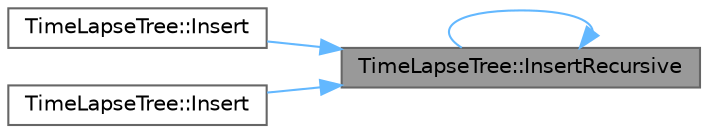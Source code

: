 digraph "TimeLapseTree::InsertRecursive"
{
 // LATEX_PDF_SIZE
  bgcolor="transparent";
  edge [fontname=Helvetica,fontsize=10,labelfontname=Helvetica,labelfontsize=10];
  node [fontname=Helvetica,fontsize=10,shape=box,height=0.2,width=0.4];
  rankdir="RL";
  Node1 [id="Node000001",label="TimeLapseTree::InsertRecursive",height=0.2,width=0.4,color="gray40", fillcolor="grey60", style="filled", fontcolor="black",tooltip=" "];
  Node1 -> Node2 [id="edge1_Node000001_Node000002",dir="back",color="steelblue1",style="solid",tooltip=" "];
  Node2 [id="Node000002",label="TimeLapseTree::Insert",height=0.2,width=0.4,color="grey40", fillcolor="white", style="filled",URL="$class_time_lapse_tree.html#ac9ffc15915f0e5ccd692a11d7bebd34d",tooltip=" "];
  Node1 -> Node3 [id="edge2_Node000001_Node000003",dir="back",color="steelblue1",style="solid",tooltip=" "];
  Node3 [id="Node000003",label="TimeLapseTree::Insert",height=0.2,width=0.4,color="grey40", fillcolor="white", style="filled",URL="$class_time_lapse_tree.html#ab0275c6d365643fd51b3840f31358ca1",tooltip=" "];
  Node1 -> Node1 [id="edge3_Node000001_Node000001",dir="back",color="steelblue1",style="solid",tooltip=" "];
}
